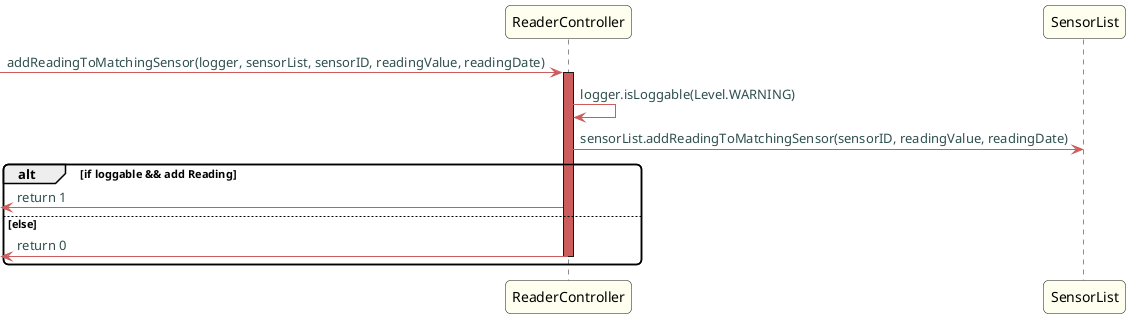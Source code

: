 @startuml

skinparam titleBorderRoundCorner 10
skinparam titleBorderThickness 3
skinparam titleBorderColor indianred
skinparam titleBackgroundColor ivory
skinparam FontName quicksand

skinparam actor {
 	BorderColor indianred
 	}

 skinparam sequence {
 	LifeLineBackgroundColor indianred
 	ParticipantBackgroundColor ivory
 }

 skinparam roundcorner 10

 skinparam component {
   arrowThickness 1
   ArrowFontName Verdana
   ArrowColor indianred
   ArrowFontColor darkslategrey
 }



-> ReaderController: addReadingToMatchingSensor(logger, sensorList, sensorID, readingValue, readingDate)
activate ReaderController

ReaderController -> ReaderController: logger.isLoggable(Level.WARNING)
ReaderController -> SensorList: sensorList.addReadingToMatchingSensor(sensorID, readingValue, readingDate)

alt if loggable && add Reading

<- ReaderController: return 1

else else
<- ReaderController: return 0
deactivate ReaderController
end

@enduml